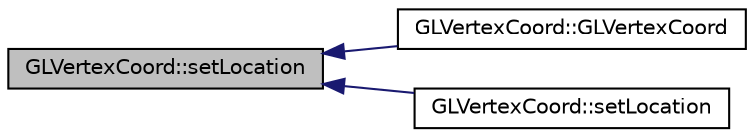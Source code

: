 digraph "GLVertexCoord::setLocation"
{
  edge [fontname="Helvetica",fontsize="10",labelfontname="Helvetica",labelfontsize="10"];
  node [fontname="Helvetica",fontsize="10",shape=record];
  rankdir="LR";
  Node1 [label="GLVertexCoord::setLocation",height=0.2,width=0.4,color="black", fillcolor="grey75", style="filled", fontcolor="black"];
  Node1 -> Node2 [dir="back",color="midnightblue",fontsize="10",style="solid",fontname="Helvetica"];
  Node2 [label="GLVertexCoord::GLVertexCoord",height=0.2,width=0.4,color="black", fillcolor="white", style="filled",URL="$class_g_l_vertex_coord.html#ae7ecc815852acf7e4cdd354ea3f4b318"];
  Node1 -> Node3 [dir="back",color="midnightblue",fontsize="10",style="solid",fontname="Helvetica"];
  Node3 [label="GLVertexCoord::setLocation",height=0.2,width=0.4,color="black", fillcolor="white", style="filled",URL="$class_g_l_vertex_coord.html#a1da3b1d05a9bc18c769e8fbe0ba9e77c"];
}
